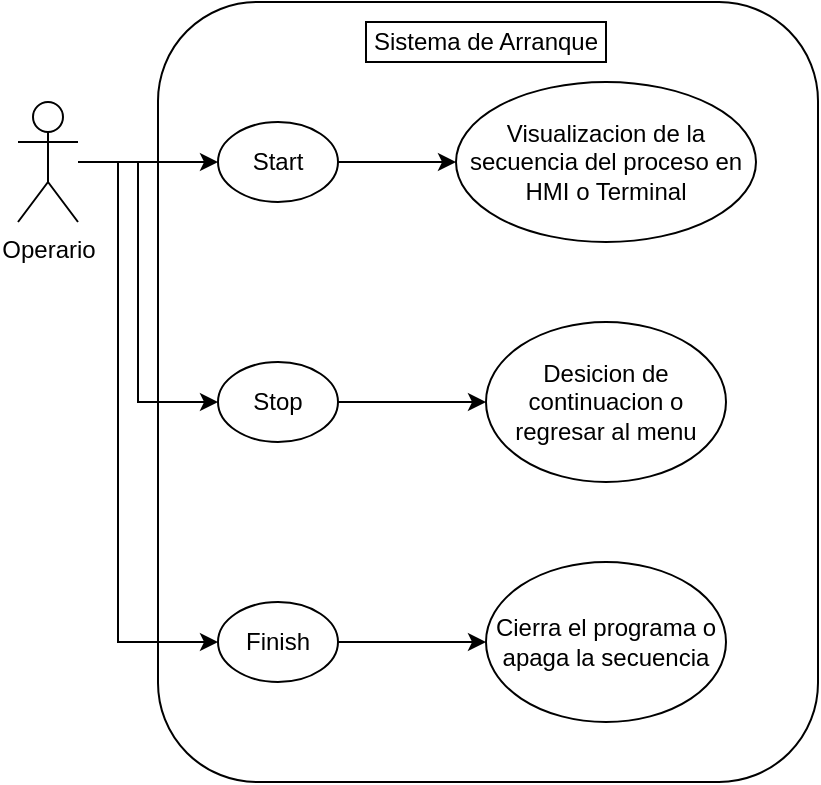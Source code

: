 <mxfile version="15.8.7" type="device"><diagram id="H2YRlaAsjo0WewkrK5hB" name="Página-1"><mxGraphModel dx="868" dy="592" grid="1" gridSize="10" guides="1" tooltips="1" connect="1" arrows="1" fold="1" page="1" pageScale="1" pageWidth="827" pageHeight="1169" math="0" shadow="0"><root><mxCell id="0"/><mxCell id="1" parent="0"/><mxCell id="NEOejqbPuzUbXX7efSrh-2" value="" style="rounded=1;whiteSpace=wrap;html=1;align=center;" vertex="1" parent="1"><mxGeometry x="190" y="90" width="330" height="390" as="geometry"/></mxCell><mxCell id="NEOejqbPuzUbXX7efSrh-14" style="edgeStyle=orthogonalEdgeStyle;rounded=0;orthogonalLoop=1;jettySize=auto;html=1;" edge="1" parent="1" source="NEOejqbPuzUbXX7efSrh-1" target="NEOejqbPuzUbXX7efSrh-4"><mxGeometry relative="1" as="geometry"/></mxCell><mxCell id="NEOejqbPuzUbXX7efSrh-15" style="edgeStyle=orthogonalEdgeStyle;rounded=0;orthogonalLoop=1;jettySize=auto;html=1;entryX=0;entryY=0.5;entryDx=0;entryDy=0;" edge="1" parent="1" source="NEOejqbPuzUbXX7efSrh-1" target="NEOejqbPuzUbXX7efSrh-7"><mxGeometry relative="1" as="geometry"><Array as="points"><mxPoint x="180" y="170"/><mxPoint x="180" y="290"/></Array></mxGeometry></mxCell><mxCell id="NEOejqbPuzUbXX7efSrh-16" style="edgeStyle=orthogonalEdgeStyle;rounded=0;orthogonalLoop=1;jettySize=auto;html=1;entryX=0;entryY=0.5;entryDx=0;entryDy=0;" edge="1" parent="1" source="NEOejqbPuzUbXX7efSrh-1" target="NEOejqbPuzUbXX7efSrh-9"><mxGeometry relative="1" as="geometry"><Array as="points"><mxPoint x="170" y="170"/><mxPoint x="170" y="410"/></Array></mxGeometry></mxCell><mxCell id="NEOejqbPuzUbXX7efSrh-1" value="Operario" style="shape=umlActor;verticalLabelPosition=bottom;verticalAlign=top;html=1;outlineConnect=0;" vertex="1" parent="1"><mxGeometry x="120" y="140" width="30" height="60" as="geometry"/></mxCell><mxCell id="NEOejqbPuzUbXX7efSrh-3" value="&lt;span&gt;Sistema de Arranque&lt;/span&gt;" style="rounded=0;whiteSpace=wrap;html=1;" vertex="1" parent="1"><mxGeometry x="294" y="100" width="120" height="20" as="geometry"/></mxCell><mxCell id="NEOejqbPuzUbXX7efSrh-11" style="edgeStyle=orthogonalEdgeStyle;rounded=0;orthogonalLoop=1;jettySize=auto;html=1;entryX=0;entryY=0.5;entryDx=0;entryDy=0;" edge="1" parent="1" source="NEOejqbPuzUbXX7efSrh-4" target="NEOejqbPuzUbXX7efSrh-6"><mxGeometry relative="1" as="geometry"/></mxCell><mxCell id="NEOejqbPuzUbXX7efSrh-4" value="Start" style="ellipse;whiteSpace=wrap;html=1;" vertex="1" parent="1"><mxGeometry x="220" y="150" width="60" height="40" as="geometry"/></mxCell><mxCell id="NEOejqbPuzUbXX7efSrh-6" value="Visualizacion de la secuencia del proceso en HMI o Terminal" style="ellipse;whiteSpace=wrap;html=1;" vertex="1" parent="1"><mxGeometry x="339" y="130" width="150" height="80" as="geometry"/></mxCell><mxCell id="NEOejqbPuzUbXX7efSrh-12" style="edgeStyle=orthogonalEdgeStyle;rounded=0;orthogonalLoop=1;jettySize=auto;html=1;entryX=0;entryY=0.5;entryDx=0;entryDy=0;" edge="1" parent="1" source="NEOejqbPuzUbXX7efSrh-7" target="NEOejqbPuzUbXX7efSrh-8"><mxGeometry relative="1" as="geometry"/></mxCell><mxCell id="NEOejqbPuzUbXX7efSrh-7" value="Stop" style="ellipse;whiteSpace=wrap;html=1;" vertex="1" parent="1"><mxGeometry x="220" y="270" width="60" height="40" as="geometry"/></mxCell><mxCell id="NEOejqbPuzUbXX7efSrh-8" value="Desicion de continuacion o regresar al menu" style="ellipse;whiteSpace=wrap;html=1;" vertex="1" parent="1"><mxGeometry x="354" y="250" width="120" height="80" as="geometry"/></mxCell><mxCell id="NEOejqbPuzUbXX7efSrh-13" style="edgeStyle=orthogonalEdgeStyle;rounded=0;orthogonalLoop=1;jettySize=auto;html=1;entryX=0;entryY=0.5;entryDx=0;entryDy=0;" edge="1" parent="1" source="NEOejqbPuzUbXX7efSrh-9" target="NEOejqbPuzUbXX7efSrh-10"><mxGeometry relative="1" as="geometry"/></mxCell><mxCell id="NEOejqbPuzUbXX7efSrh-9" value="Finish" style="ellipse;whiteSpace=wrap;html=1;" vertex="1" parent="1"><mxGeometry x="220" y="390" width="60" height="40" as="geometry"/></mxCell><mxCell id="NEOejqbPuzUbXX7efSrh-10" value="Cierra el programa o apaga la secuencia" style="ellipse;whiteSpace=wrap;html=1;" vertex="1" parent="1"><mxGeometry x="354" y="370" width="120" height="80" as="geometry"/></mxCell></root></mxGraphModel></diagram></mxfile>